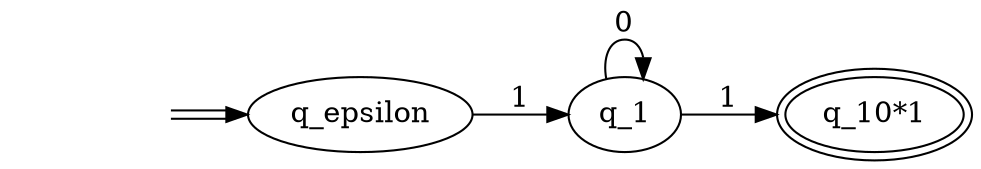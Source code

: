 digraph Automaton { 
  rankdir = LR
  0 [label="q_epsilon"];  1 [label="q_1"];  2 [label="q_10*1",peripheries=2];  start0 [style=invis]
  start0 -> 0[color="black:white:black"]
  0 -> 1 [label = "1" ]
  1 -> 1 [label = "0" ]
  1 -> 2 [label = "1" ]
}


